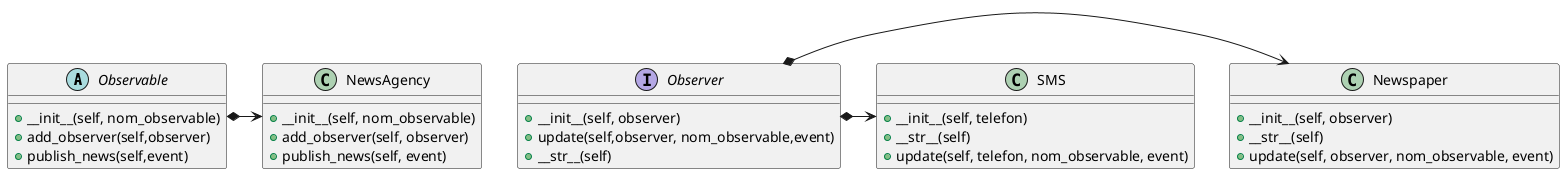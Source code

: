 @startuml
'https://plantuml.com/class-diagram

abstract class Observable{
+ __init__(self, nom_observable)
+ add_observer(self,observer)
+ publish_news(self,event)
}


interface Observer{
+ __init__(self, observer)
+ update(self,observer, nom_observable,event)
+ __str__(self)
}

class NewsAgency{
+ __init__(self, nom_observable)
+ add_observer(self, observer)
+ publish_news(self, event)
}

class Newspaper{
+ __init__(self, observer)
+ __str__(self)
+ update(self, observer, nom_observable, event)
}

class SMS{
+ __init__(self, telefon)
+ __str__(self)
+ update(self, telefon, nom_observable, event)
}

Observable *->  NewsAgency
Observer *->  Newspaper
Observer *-> SMS


@enduml